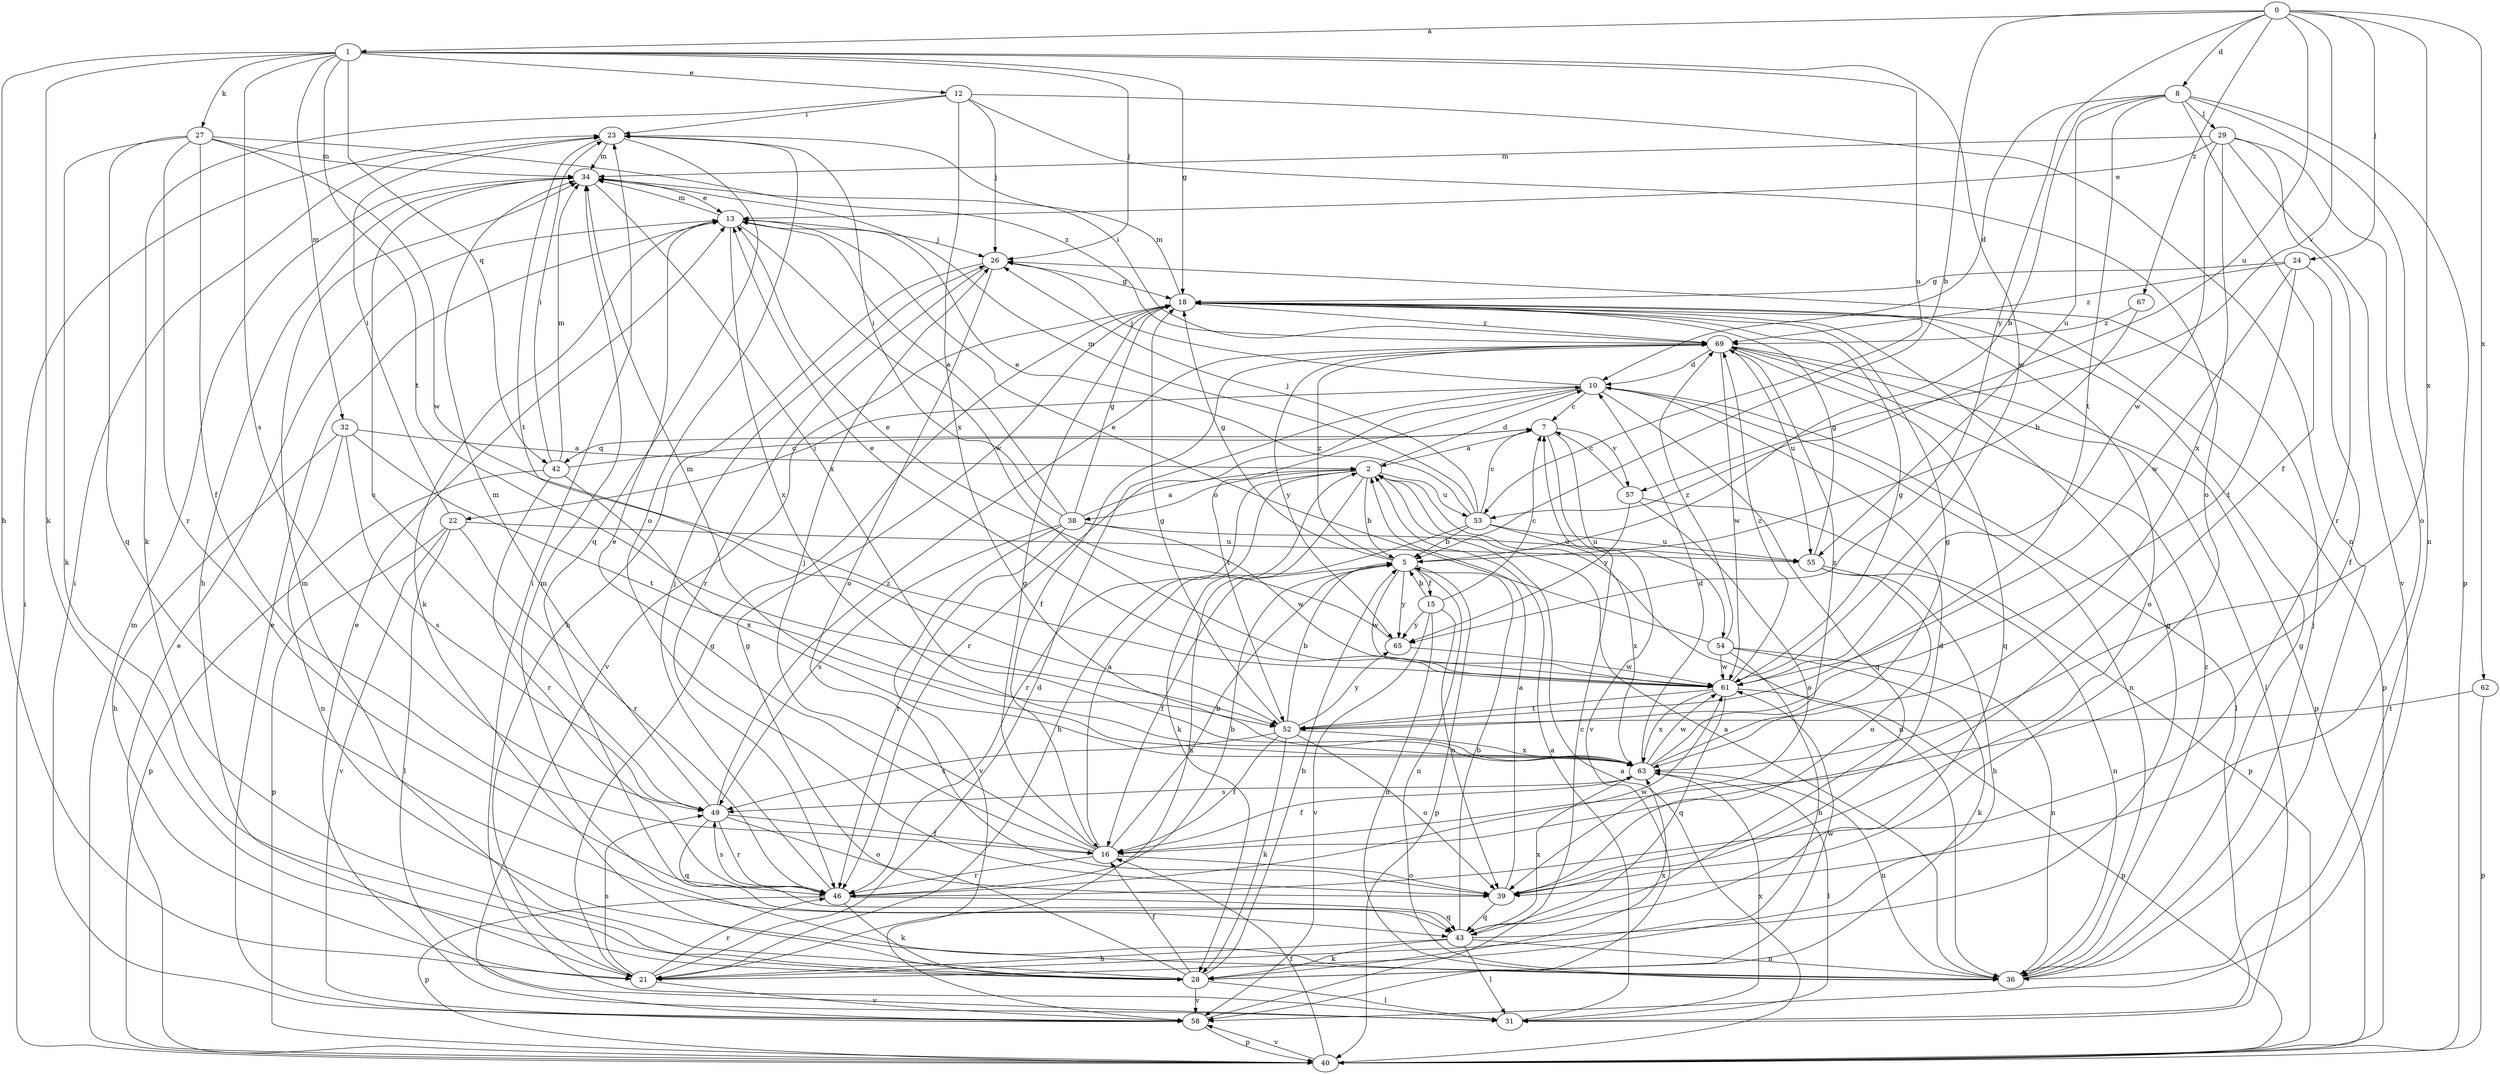 strict digraph  {
0;
1;
2;
5;
7;
8;
10;
12;
13;
15;
16;
18;
21;
22;
23;
24;
26;
27;
28;
29;
31;
32;
34;
36;
38;
39;
40;
42;
43;
46;
49;
52;
53;
54;
55;
57;
58;
61;
62;
63;
65;
67;
69;
0 -> 1  [label=a];
0 -> 5  [label=b];
0 -> 8  [label=d];
0 -> 24  [label=j];
0 -> 53  [label=u];
0 -> 57  [label=v];
0 -> 62  [label=x];
0 -> 63  [label=x];
0 -> 65  [label=y];
0 -> 67  [label=z];
1 -> 12  [label=e];
1 -> 18  [label=g];
1 -> 21  [label=h];
1 -> 26  [label=j];
1 -> 27  [label=k];
1 -> 28  [label=k];
1 -> 32  [label=m];
1 -> 42  [label=q];
1 -> 49  [label=s];
1 -> 52  [label=t];
1 -> 53  [label=u];
1 -> 61  [label=w];
2 -> 5  [label=b];
2 -> 10  [label=d];
2 -> 21  [label=h];
2 -> 28  [label=k];
2 -> 36  [label=n];
2 -> 38  [label=o];
2 -> 46  [label=r];
2 -> 53  [label=u];
5 -> 15  [label=f];
5 -> 16  [label=f];
5 -> 18  [label=g];
5 -> 36  [label=n];
5 -> 40  [label=p];
5 -> 61  [label=w];
5 -> 65  [label=y];
5 -> 69  [label=z];
7 -> 2  [label=a];
7 -> 42  [label=q];
7 -> 54  [label=u];
7 -> 57  [label=v];
7 -> 58  [label=v];
8 -> 5  [label=b];
8 -> 10  [label=d];
8 -> 16  [label=f];
8 -> 29  [label=l];
8 -> 36  [label=n];
8 -> 40  [label=p];
8 -> 52  [label=t];
8 -> 55  [label=u];
10 -> 7  [label=c];
10 -> 22  [label=i];
10 -> 26  [label=j];
10 -> 31  [label=l];
10 -> 36  [label=n];
10 -> 43  [label=q];
10 -> 46  [label=r];
10 -> 52  [label=t];
12 -> 23  [label=i];
12 -> 26  [label=j];
12 -> 28  [label=k];
12 -> 36  [label=n];
12 -> 39  [label=o];
12 -> 63  [label=x];
13 -> 26  [label=j];
13 -> 28  [label=k];
13 -> 34  [label=m];
13 -> 61  [label=w];
13 -> 63  [label=x];
15 -> 5  [label=b];
15 -> 7  [label=c];
15 -> 36  [label=n];
15 -> 39  [label=o];
15 -> 58  [label=v];
15 -> 65  [label=y];
16 -> 2  [label=a];
16 -> 5  [label=b];
16 -> 13  [label=e];
16 -> 18  [label=g];
16 -> 26  [label=j];
16 -> 39  [label=o];
16 -> 46  [label=r];
18 -> 34  [label=m];
18 -> 39  [label=o];
18 -> 40  [label=p];
18 -> 58  [label=v];
18 -> 69  [label=z];
21 -> 10  [label=d];
21 -> 18  [label=g];
21 -> 46  [label=r];
21 -> 49  [label=s];
21 -> 58  [label=v];
22 -> 23  [label=i];
22 -> 31  [label=l];
22 -> 40  [label=p];
22 -> 46  [label=r];
22 -> 55  [label=u];
22 -> 58  [label=v];
23 -> 34  [label=m];
23 -> 39  [label=o];
23 -> 43  [label=q];
23 -> 52  [label=t];
24 -> 16  [label=f];
24 -> 18  [label=g];
24 -> 52  [label=t];
24 -> 61  [label=w];
24 -> 69  [label=z];
26 -> 18  [label=g];
26 -> 21  [label=h];
26 -> 39  [label=o];
26 -> 46  [label=r];
27 -> 16  [label=f];
27 -> 28  [label=k];
27 -> 34  [label=m];
27 -> 43  [label=q];
27 -> 46  [label=r];
27 -> 61  [label=w];
27 -> 69  [label=z];
28 -> 5  [label=b];
28 -> 16  [label=f];
28 -> 18  [label=g];
28 -> 31  [label=l];
28 -> 34  [label=m];
28 -> 58  [label=v];
28 -> 61  [label=w];
28 -> 63  [label=x];
29 -> 13  [label=e];
29 -> 34  [label=m];
29 -> 39  [label=o];
29 -> 46  [label=r];
29 -> 58  [label=v];
29 -> 61  [label=w];
29 -> 63  [label=x];
31 -> 2  [label=a];
31 -> 13  [label=e];
31 -> 23  [label=i];
31 -> 63  [label=x];
32 -> 2  [label=a];
32 -> 21  [label=h];
32 -> 36  [label=n];
32 -> 49  [label=s];
32 -> 52  [label=t];
34 -> 13  [label=e];
34 -> 21  [label=h];
34 -> 49  [label=s];
34 -> 63  [label=x];
36 -> 2  [label=a];
36 -> 18  [label=g];
36 -> 26  [label=j];
36 -> 34  [label=m];
36 -> 69  [label=z];
38 -> 2  [label=a];
38 -> 13  [label=e];
38 -> 18  [label=g];
38 -> 23  [label=i];
38 -> 46  [label=r];
38 -> 49  [label=s];
38 -> 55  [label=u];
38 -> 58  [label=v];
38 -> 61  [label=w];
39 -> 2  [label=a];
39 -> 10  [label=d];
39 -> 43  [label=q];
40 -> 2  [label=a];
40 -> 13  [label=e];
40 -> 16  [label=f];
40 -> 23  [label=i];
40 -> 34  [label=m];
40 -> 58  [label=v];
42 -> 7  [label=c];
42 -> 23  [label=i];
42 -> 34  [label=m];
42 -> 40  [label=p];
42 -> 46  [label=r];
42 -> 63  [label=x];
43 -> 5  [label=b];
43 -> 18  [label=g];
43 -> 21  [label=h];
43 -> 28  [label=k];
43 -> 31  [label=l];
43 -> 36  [label=n];
43 -> 63  [label=x];
46 -> 5  [label=b];
46 -> 26  [label=j];
46 -> 28  [label=k];
46 -> 40  [label=p];
46 -> 43  [label=q];
46 -> 49  [label=s];
46 -> 61  [label=w];
49 -> 16  [label=f];
49 -> 34  [label=m];
49 -> 39  [label=o];
49 -> 43  [label=q];
49 -> 46  [label=r];
49 -> 69  [label=z];
52 -> 5  [label=b];
52 -> 16  [label=f];
52 -> 18  [label=g];
52 -> 28  [label=k];
52 -> 39  [label=o];
52 -> 49  [label=s];
52 -> 63  [label=x];
52 -> 65  [label=y];
53 -> 5  [label=b];
53 -> 7  [label=c];
53 -> 13  [label=e];
53 -> 21  [label=h];
53 -> 26  [label=j];
53 -> 34  [label=m];
53 -> 55  [label=u];
53 -> 63  [label=x];
54 -> 13  [label=e];
54 -> 21  [label=h];
54 -> 28  [label=k];
54 -> 36  [label=n];
54 -> 61  [label=w];
54 -> 69  [label=z];
55 -> 18  [label=g];
55 -> 21  [label=h];
55 -> 36  [label=n];
55 -> 39  [label=o];
57 -> 7  [label=c];
57 -> 39  [label=o];
57 -> 40  [label=p];
57 -> 65  [label=y];
58 -> 7  [label=c];
58 -> 13  [label=e];
58 -> 23  [label=i];
58 -> 40  [label=p];
61 -> 13  [label=e];
61 -> 18  [label=g];
61 -> 40  [label=p];
61 -> 43  [label=q];
61 -> 52  [label=t];
61 -> 63  [label=x];
61 -> 69  [label=z];
62 -> 40  [label=p];
62 -> 52  [label=t];
63 -> 10  [label=d];
63 -> 16  [label=f];
63 -> 18  [label=g];
63 -> 31  [label=l];
63 -> 34  [label=m];
63 -> 36  [label=n];
63 -> 49  [label=s];
63 -> 61  [label=w];
63 -> 69  [label=z];
65 -> 13  [label=e];
65 -> 61  [label=w];
67 -> 5  [label=b];
67 -> 69  [label=z];
69 -> 10  [label=d];
69 -> 16  [label=f];
69 -> 23  [label=i];
69 -> 31  [label=l];
69 -> 40  [label=p];
69 -> 43  [label=q];
69 -> 55  [label=u];
69 -> 61  [label=w];
69 -> 65  [label=y];
}
